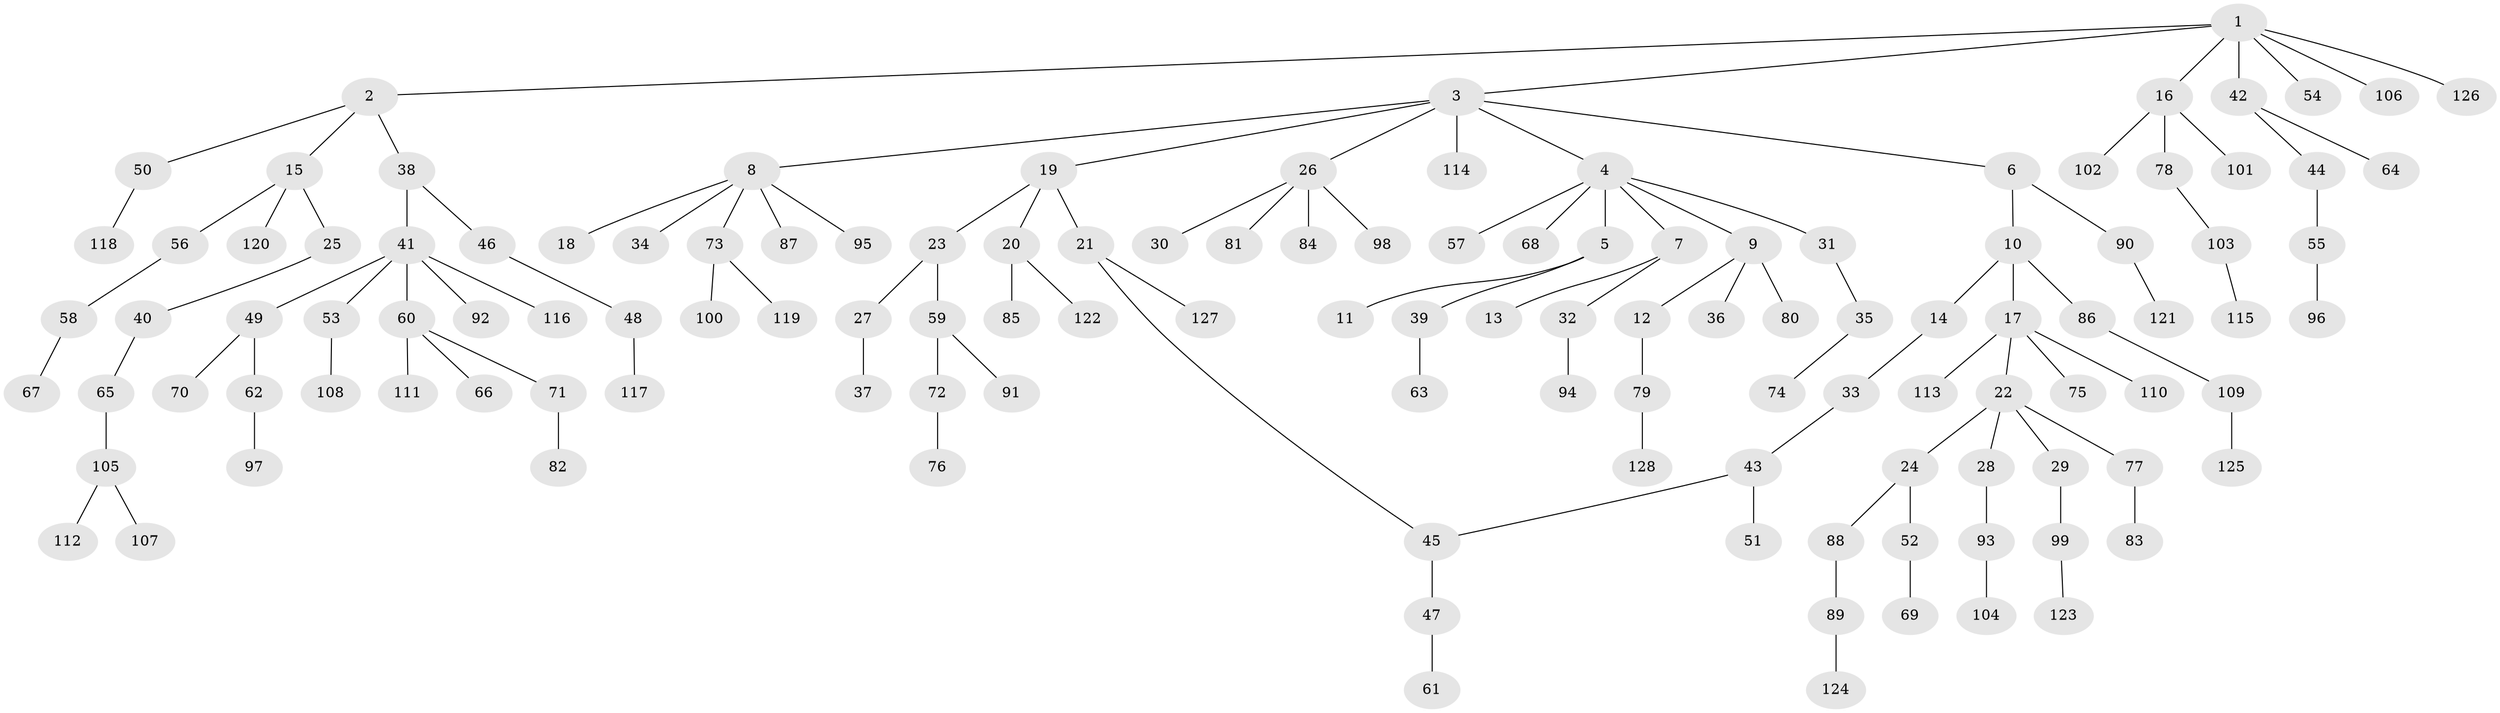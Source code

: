 // Generated by graph-tools (version 1.1) at 2025/13/03/09/25 04:13:31]
// undirected, 128 vertices, 128 edges
graph export_dot {
graph [start="1"]
  node [color=gray90,style=filled];
  1;
  2;
  3;
  4;
  5;
  6;
  7;
  8;
  9;
  10;
  11;
  12;
  13;
  14;
  15;
  16;
  17;
  18;
  19;
  20;
  21;
  22;
  23;
  24;
  25;
  26;
  27;
  28;
  29;
  30;
  31;
  32;
  33;
  34;
  35;
  36;
  37;
  38;
  39;
  40;
  41;
  42;
  43;
  44;
  45;
  46;
  47;
  48;
  49;
  50;
  51;
  52;
  53;
  54;
  55;
  56;
  57;
  58;
  59;
  60;
  61;
  62;
  63;
  64;
  65;
  66;
  67;
  68;
  69;
  70;
  71;
  72;
  73;
  74;
  75;
  76;
  77;
  78;
  79;
  80;
  81;
  82;
  83;
  84;
  85;
  86;
  87;
  88;
  89;
  90;
  91;
  92;
  93;
  94;
  95;
  96;
  97;
  98;
  99;
  100;
  101;
  102;
  103;
  104;
  105;
  106;
  107;
  108;
  109;
  110;
  111;
  112;
  113;
  114;
  115;
  116;
  117;
  118;
  119;
  120;
  121;
  122;
  123;
  124;
  125;
  126;
  127;
  128;
  1 -- 2;
  1 -- 3;
  1 -- 16;
  1 -- 42;
  1 -- 54;
  1 -- 106;
  1 -- 126;
  2 -- 15;
  2 -- 38;
  2 -- 50;
  3 -- 4;
  3 -- 6;
  3 -- 8;
  3 -- 19;
  3 -- 26;
  3 -- 114;
  4 -- 5;
  4 -- 7;
  4 -- 9;
  4 -- 31;
  4 -- 57;
  4 -- 68;
  5 -- 11;
  5 -- 39;
  6 -- 10;
  6 -- 90;
  7 -- 13;
  7 -- 32;
  8 -- 18;
  8 -- 34;
  8 -- 73;
  8 -- 87;
  8 -- 95;
  9 -- 12;
  9 -- 36;
  9 -- 80;
  10 -- 14;
  10 -- 17;
  10 -- 86;
  12 -- 79;
  14 -- 33;
  15 -- 25;
  15 -- 56;
  15 -- 120;
  16 -- 78;
  16 -- 101;
  16 -- 102;
  17 -- 22;
  17 -- 75;
  17 -- 110;
  17 -- 113;
  19 -- 20;
  19 -- 21;
  19 -- 23;
  20 -- 85;
  20 -- 122;
  21 -- 127;
  21 -- 45;
  22 -- 24;
  22 -- 28;
  22 -- 29;
  22 -- 77;
  23 -- 27;
  23 -- 59;
  24 -- 52;
  24 -- 88;
  25 -- 40;
  26 -- 30;
  26 -- 81;
  26 -- 84;
  26 -- 98;
  27 -- 37;
  28 -- 93;
  29 -- 99;
  31 -- 35;
  32 -- 94;
  33 -- 43;
  35 -- 74;
  38 -- 41;
  38 -- 46;
  39 -- 63;
  40 -- 65;
  41 -- 49;
  41 -- 53;
  41 -- 60;
  41 -- 92;
  41 -- 116;
  42 -- 44;
  42 -- 64;
  43 -- 45;
  43 -- 51;
  44 -- 55;
  45 -- 47;
  46 -- 48;
  47 -- 61;
  48 -- 117;
  49 -- 62;
  49 -- 70;
  50 -- 118;
  52 -- 69;
  53 -- 108;
  55 -- 96;
  56 -- 58;
  58 -- 67;
  59 -- 72;
  59 -- 91;
  60 -- 66;
  60 -- 71;
  60 -- 111;
  62 -- 97;
  65 -- 105;
  71 -- 82;
  72 -- 76;
  73 -- 100;
  73 -- 119;
  77 -- 83;
  78 -- 103;
  79 -- 128;
  86 -- 109;
  88 -- 89;
  89 -- 124;
  90 -- 121;
  93 -- 104;
  99 -- 123;
  103 -- 115;
  105 -- 107;
  105 -- 112;
  109 -- 125;
}
